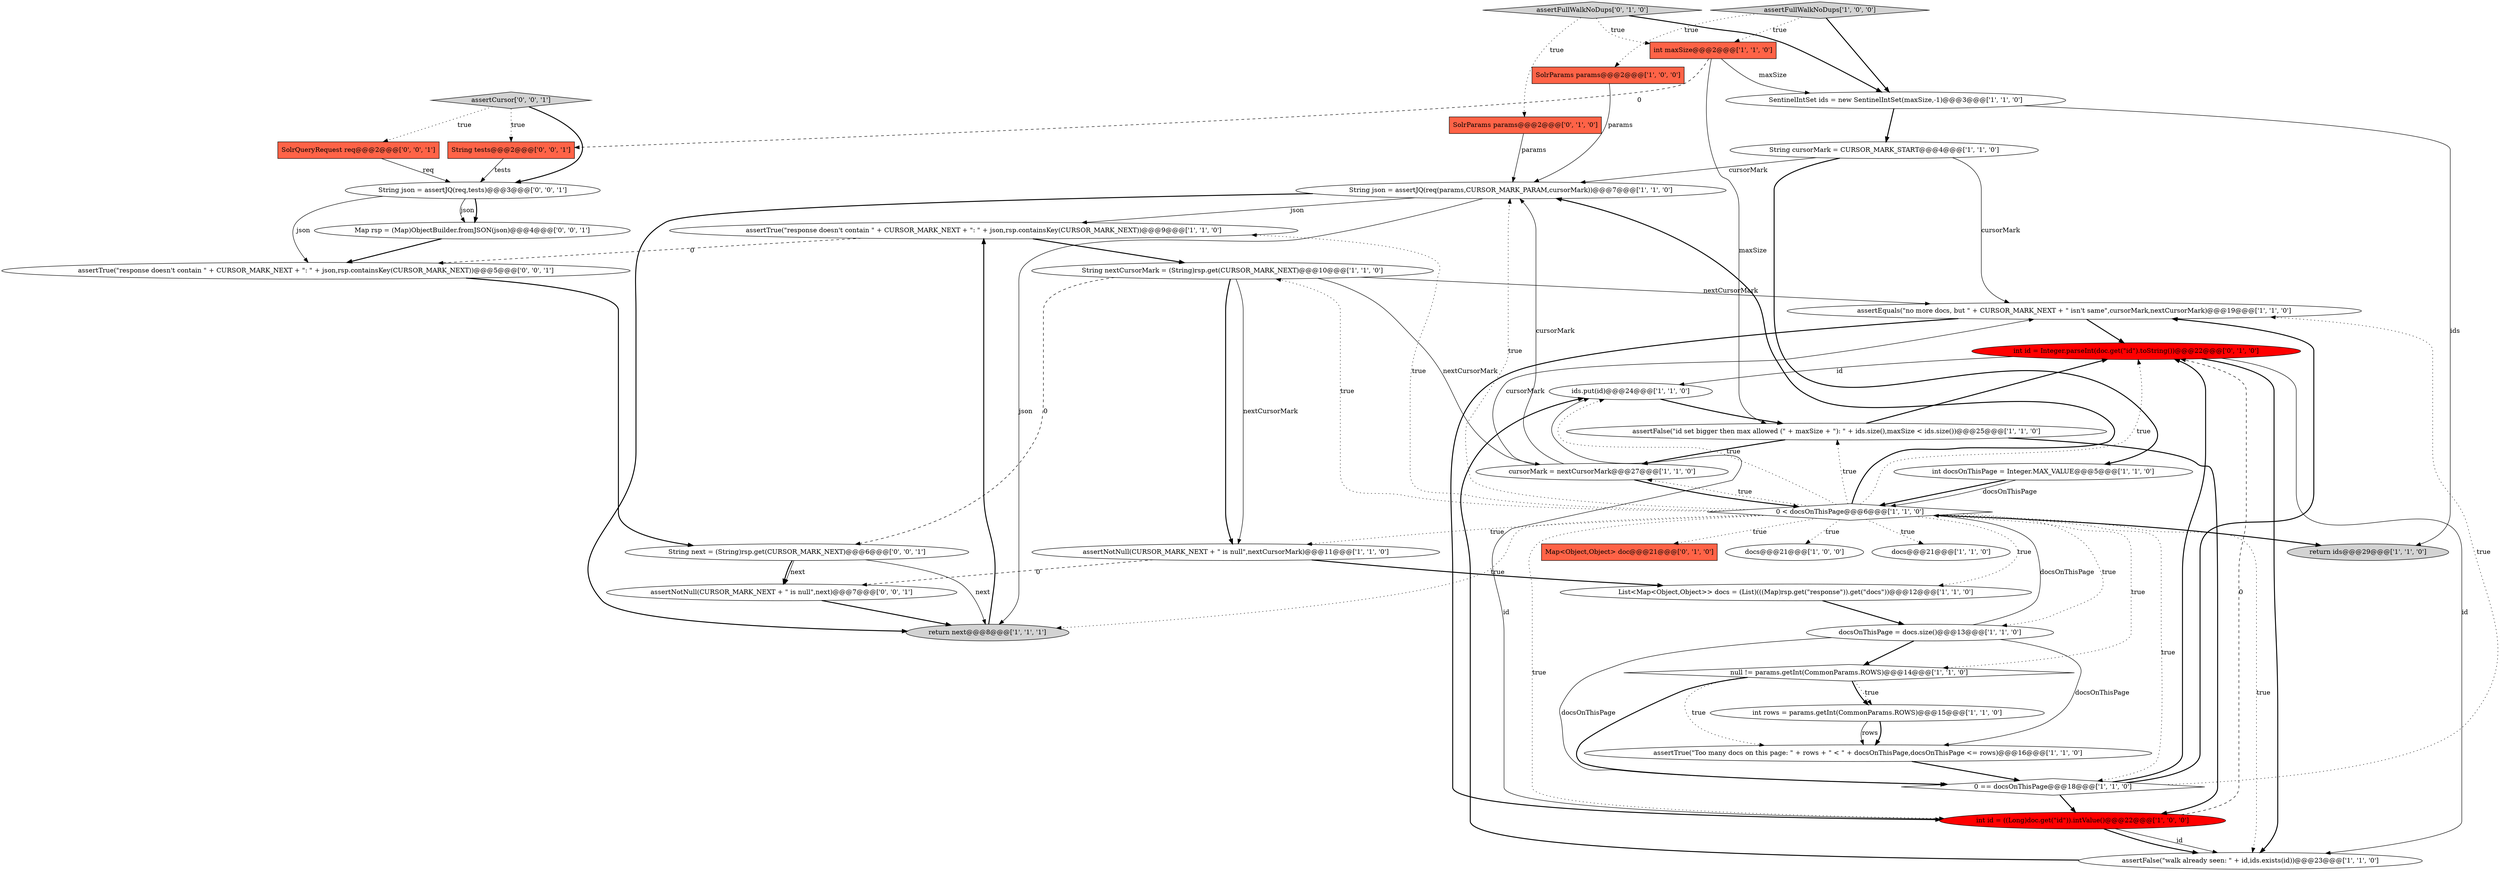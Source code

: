 digraph {
0 [style = filled, label = "SentinelIntSet ids = new SentinelIntSet(maxSize,-1)@@@3@@@['1', '1', '0']", fillcolor = white, shape = ellipse image = "AAA0AAABBB1BBB"];
31 [style = filled, label = "String next = (String)rsp.get(CURSOR_MARK_NEXT)@@@6@@@['0', '0', '1']", fillcolor = white, shape = ellipse image = "AAA0AAABBB3BBB"];
27 [style = filled, label = "int id = Integer.parseInt(doc.get(\"id\").toString())@@@22@@@['0', '1', '0']", fillcolor = red, shape = ellipse image = "AAA1AAABBB2BBB"];
35 [style = filled, label = "assertCursor['0', '0', '1']", fillcolor = lightgray, shape = diamond image = "AAA0AAABBB3BBB"];
1 [style = filled, label = "String json = assertJQ(req(params,CURSOR_MARK_PARAM,cursorMark))@@@7@@@['1', '1', '0']", fillcolor = white, shape = ellipse image = "AAA0AAABBB1BBB"];
12 [style = filled, label = "ids.put(id)@@@24@@@['1', '1', '0']", fillcolor = white, shape = ellipse image = "AAA0AAABBB1BBB"];
32 [style = filled, label = "SolrQueryRequest req@@@2@@@['0', '0', '1']", fillcolor = tomato, shape = box image = "AAA0AAABBB3BBB"];
36 [style = filled, label = "Map rsp = (Map)ObjectBuilder.fromJSON(json)@@@4@@@['0', '0', '1']", fillcolor = white, shape = ellipse image = "AAA0AAABBB3BBB"];
28 [style = filled, label = "SolrParams params@@@2@@@['0', '1', '0']", fillcolor = tomato, shape = box image = "AAA0AAABBB2BBB"];
22 [style = filled, label = "String cursorMark = CURSOR_MARK_START@@@4@@@['1', '1', '0']", fillcolor = white, shape = ellipse image = "AAA0AAABBB1BBB"];
24 [style = filled, label = "assertEquals(\"no more docs, but \" + CURSOR_MARK_NEXT + \" isn't same\",cursorMark,nextCursorMark)@@@19@@@['1', '1', '0']", fillcolor = white, shape = ellipse image = "AAA0AAABBB1BBB"];
14 [style = filled, label = "0 == docsOnThisPage@@@18@@@['1', '1', '0']", fillcolor = white, shape = diamond image = "AAA0AAABBB1BBB"];
13 [style = filled, label = "assertFullWalkNoDups['1', '0', '0']", fillcolor = lightgray, shape = diamond image = "AAA0AAABBB1BBB"];
2 [style = filled, label = "assertFalse(\"walk already seen: \" + id,ids.exists(id))@@@23@@@['1', '1', '0']", fillcolor = white, shape = ellipse image = "AAA0AAABBB1BBB"];
23 [style = filled, label = "int docsOnThisPage = Integer.MAX_VALUE@@@5@@@['1', '1', '0']", fillcolor = white, shape = ellipse image = "AAA0AAABBB1BBB"];
10 [style = filled, label = "int id = ((Long)doc.get(\"id\")).intValue()@@@22@@@['1', '0', '0']", fillcolor = red, shape = ellipse image = "AAA1AAABBB1BBB"];
26 [style = filled, label = "docs@@@21@@@['1', '1', '0']", fillcolor = white, shape = ellipse image = "AAA0AAABBB1BBB"];
17 [style = filled, label = "assertTrue(\"Too many docs on this page: \" + rows + \" < \" + docsOnThisPage,docsOnThisPage <= rows)@@@16@@@['1', '1', '0']", fillcolor = white, shape = ellipse image = "AAA0AAABBB1BBB"];
21 [style = filled, label = "cursorMark = nextCursorMark@@@27@@@['1', '1', '0']", fillcolor = white, shape = ellipse image = "AAA0AAABBB1BBB"];
37 [style = filled, label = "assertTrue(\"response doesn't contain \" + CURSOR_MARK_NEXT + \": \" + json,rsp.containsKey(CURSOR_MARK_NEXT))@@@5@@@['0', '0', '1']", fillcolor = white, shape = ellipse image = "AAA0AAABBB3BBB"];
18 [style = filled, label = "0 < docsOnThisPage@@@6@@@['1', '1', '0']", fillcolor = white, shape = diamond image = "AAA0AAABBB1BBB"];
11 [style = filled, label = "assertFalse(\"id set bigger then max allowed (\" + maxSize + \"): \" + ids.size(),maxSize < ids.size())@@@25@@@['1', '1', '0']", fillcolor = white, shape = ellipse image = "AAA0AAABBB1BBB"];
5 [style = filled, label = "docsOnThisPage = docs.size()@@@13@@@['1', '1', '0']", fillcolor = white, shape = ellipse image = "AAA0AAABBB1BBB"];
6 [style = filled, label = "SolrParams params@@@2@@@['1', '0', '0']", fillcolor = tomato, shape = box image = "AAA0AAABBB1BBB"];
3 [style = filled, label = "null != params.getInt(CommonParams.ROWS)@@@14@@@['1', '1', '0']", fillcolor = white, shape = diamond image = "AAA0AAABBB1BBB"];
19 [style = filled, label = "List<Map<Object,Object>> docs = (List)(((Map)rsp.get(\"response\")).get(\"docs\"))@@@12@@@['1', '1', '0']", fillcolor = white, shape = ellipse image = "AAA0AAABBB1BBB"];
7 [style = filled, label = "assertTrue(\"response doesn't contain \" + CURSOR_MARK_NEXT + \": \" + json,rsp.containsKey(CURSOR_MARK_NEXT))@@@9@@@['1', '1', '0']", fillcolor = white, shape = ellipse image = "AAA0AAABBB1BBB"];
38 [style = filled, label = "String json = assertJQ(req,tests)@@@3@@@['0', '0', '1']", fillcolor = white, shape = ellipse image = "AAA0AAABBB3BBB"];
8 [style = filled, label = "int maxSize@@@2@@@['1', '1', '0']", fillcolor = tomato, shape = box image = "AAA0AAABBB1BBB"];
16 [style = filled, label = "assertNotNull(CURSOR_MARK_NEXT + \" is null\",nextCursorMark)@@@11@@@['1', '1', '0']", fillcolor = white, shape = ellipse image = "AAA0AAABBB1BBB"];
9 [style = filled, label = "int rows = params.getInt(CommonParams.ROWS)@@@15@@@['1', '1', '0']", fillcolor = white, shape = ellipse image = "AAA0AAABBB1BBB"];
33 [style = filled, label = "String tests@@@2@@@['0', '0', '1']", fillcolor = tomato, shape = box image = "AAA0AAABBB3BBB"];
30 [style = filled, label = "assertFullWalkNoDups['0', '1', '0']", fillcolor = lightgray, shape = diamond image = "AAA0AAABBB2BBB"];
29 [style = filled, label = "Map<Object,Object> doc@@@21@@@['0', '1', '0']", fillcolor = tomato, shape = box image = "AAA0AAABBB2BBB"];
4 [style = filled, label = "return next@@@8@@@['1', '1', '1']", fillcolor = lightgray, shape = ellipse image = "AAA0AAABBB1BBB"];
34 [style = filled, label = "assertNotNull(CURSOR_MARK_NEXT + \" is null\",next)@@@7@@@['0', '0', '1']", fillcolor = white, shape = ellipse image = "AAA0AAABBB3BBB"];
20 [style = filled, label = "docs@@@21@@@['1', '0', '0']", fillcolor = white, shape = ellipse image = "AAA0AAABBB1BBB"];
25 [style = filled, label = "return ids@@@29@@@['1', '1', '0']", fillcolor = lightgray, shape = ellipse image = "AAA0AAABBB1BBB"];
15 [style = filled, label = "String nextCursorMark = (String)rsp.get(CURSOR_MARK_NEXT)@@@10@@@['1', '1', '0']", fillcolor = white, shape = ellipse image = "AAA0AAABBB1BBB"];
5->3 [style = bold, label=""];
14->24 [style = bold, label=""];
8->33 [style = dashed, label="0"];
18->15 [style = dotted, label="true"];
18->20 [style = dotted, label="true"];
10->27 [style = dashed, label="0"];
21->18 [style = bold, label=""];
31->4 [style = solid, label="next"];
19->5 [style = bold, label=""];
28->1 [style = solid, label="params"];
37->31 [style = bold, label=""];
10->12 [style = solid, label="id"];
17->14 [style = bold, label=""];
21->24 [style = solid, label="cursorMark"];
18->3 [style = dotted, label="true"];
15->31 [style = dashed, label="0"];
15->16 [style = solid, label="nextCursorMark"];
5->14 [style = solid, label="docsOnThisPage"];
35->38 [style = bold, label=""];
38->37 [style = solid, label="json"];
24->27 [style = bold, label=""];
27->2 [style = bold, label=""];
15->24 [style = solid, label="nextCursorMark"];
24->10 [style = bold, label=""];
13->6 [style = dotted, label="true"];
1->4 [style = bold, label=""];
18->16 [style = dotted, label="true"];
14->24 [style = dotted, label="true"];
12->11 [style = bold, label=""];
14->10 [style = bold, label=""];
9->17 [style = bold, label=""];
35->33 [style = dotted, label="true"];
16->19 [style = bold, label=""];
22->23 [style = bold, label=""];
16->34 [style = dashed, label="0"];
18->11 [style = dotted, label="true"];
18->1 [style = bold, label=""];
8->11 [style = solid, label="maxSize"];
18->26 [style = dotted, label="true"];
10->2 [style = solid, label="id"];
18->25 [style = bold, label=""];
10->2 [style = bold, label=""];
18->5 [style = dotted, label="true"];
3->17 [style = dotted, label="true"];
36->37 [style = bold, label=""];
30->28 [style = dotted, label="true"];
27->12 [style = solid, label="id"];
18->27 [style = dotted, label="true"];
13->0 [style = bold, label=""];
18->29 [style = dotted, label="true"];
27->2 [style = solid, label="id"];
18->7 [style = dotted, label="true"];
11->21 [style = bold, label=""];
6->1 [style = solid, label="params"];
18->1 [style = dotted, label="true"];
0->25 [style = solid, label="ids"];
18->19 [style = dotted, label="true"];
18->21 [style = dotted, label="true"];
31->34 [style = solid, label="next"];
21->1 [style = solid, label="cursorMark"];
1->4 [style = solid, label="json"];
3->9 [style = dotted, label="true"];
33->38 [style = solid, label="tests"];
4->7 [style = bold, label=""];
31->34 [style = bold, label=""];
18->10 [style = dotted, label="true"];
3->9 [style = bold, label=""];
1->7 [style = solid, label="json"];
8->0 [style = solid, label="maxSize"];
13->8 [style = dotted, label="true"];
11->10 [style = bold, label=""];
15->21 [style = solid, label="nextCursorMark"];
7->15 [style = bold, label=""];
30->8 [style = dotted, label="true"];
30->0 [style = bold, label=""];
14->27 [style = bold, label=""];
23->18 [style = bold, label=""];
18->2 [style = dotted, label="true"];
23->18 [style = solid, label="docsOnThisPage"];
5->18 [style = solid, label="docsOnThisPage"];
3->14 [style = bold, label=""];
38->36 [style = bold, label=""];
15->16 [style = bold, label=""];
38->36 [style = solid, label="json"];
18->14 [style = dotted, label="true"];
2->12 [style = bold, label=""];
5->17 [style = solid, label="docsOnThisPage"];
22->24 [style = solid, label="cursorMark"];
32->38 [style = solid, label="req"];
18->12 [style = dotted, label="true"];
0->22 [style = bold, label=""];
9->17 [style = solid, label="rows"];
34->4 [style = bold, label=""];
22->1 [style = solid, label="cursorMark"];
7->37 [style = dashed, label="0"];
18->4 [style = dotted, label="true"];
11->27 [style = bold, label=""];
35->32 [style = dotted, label="true"];
}
